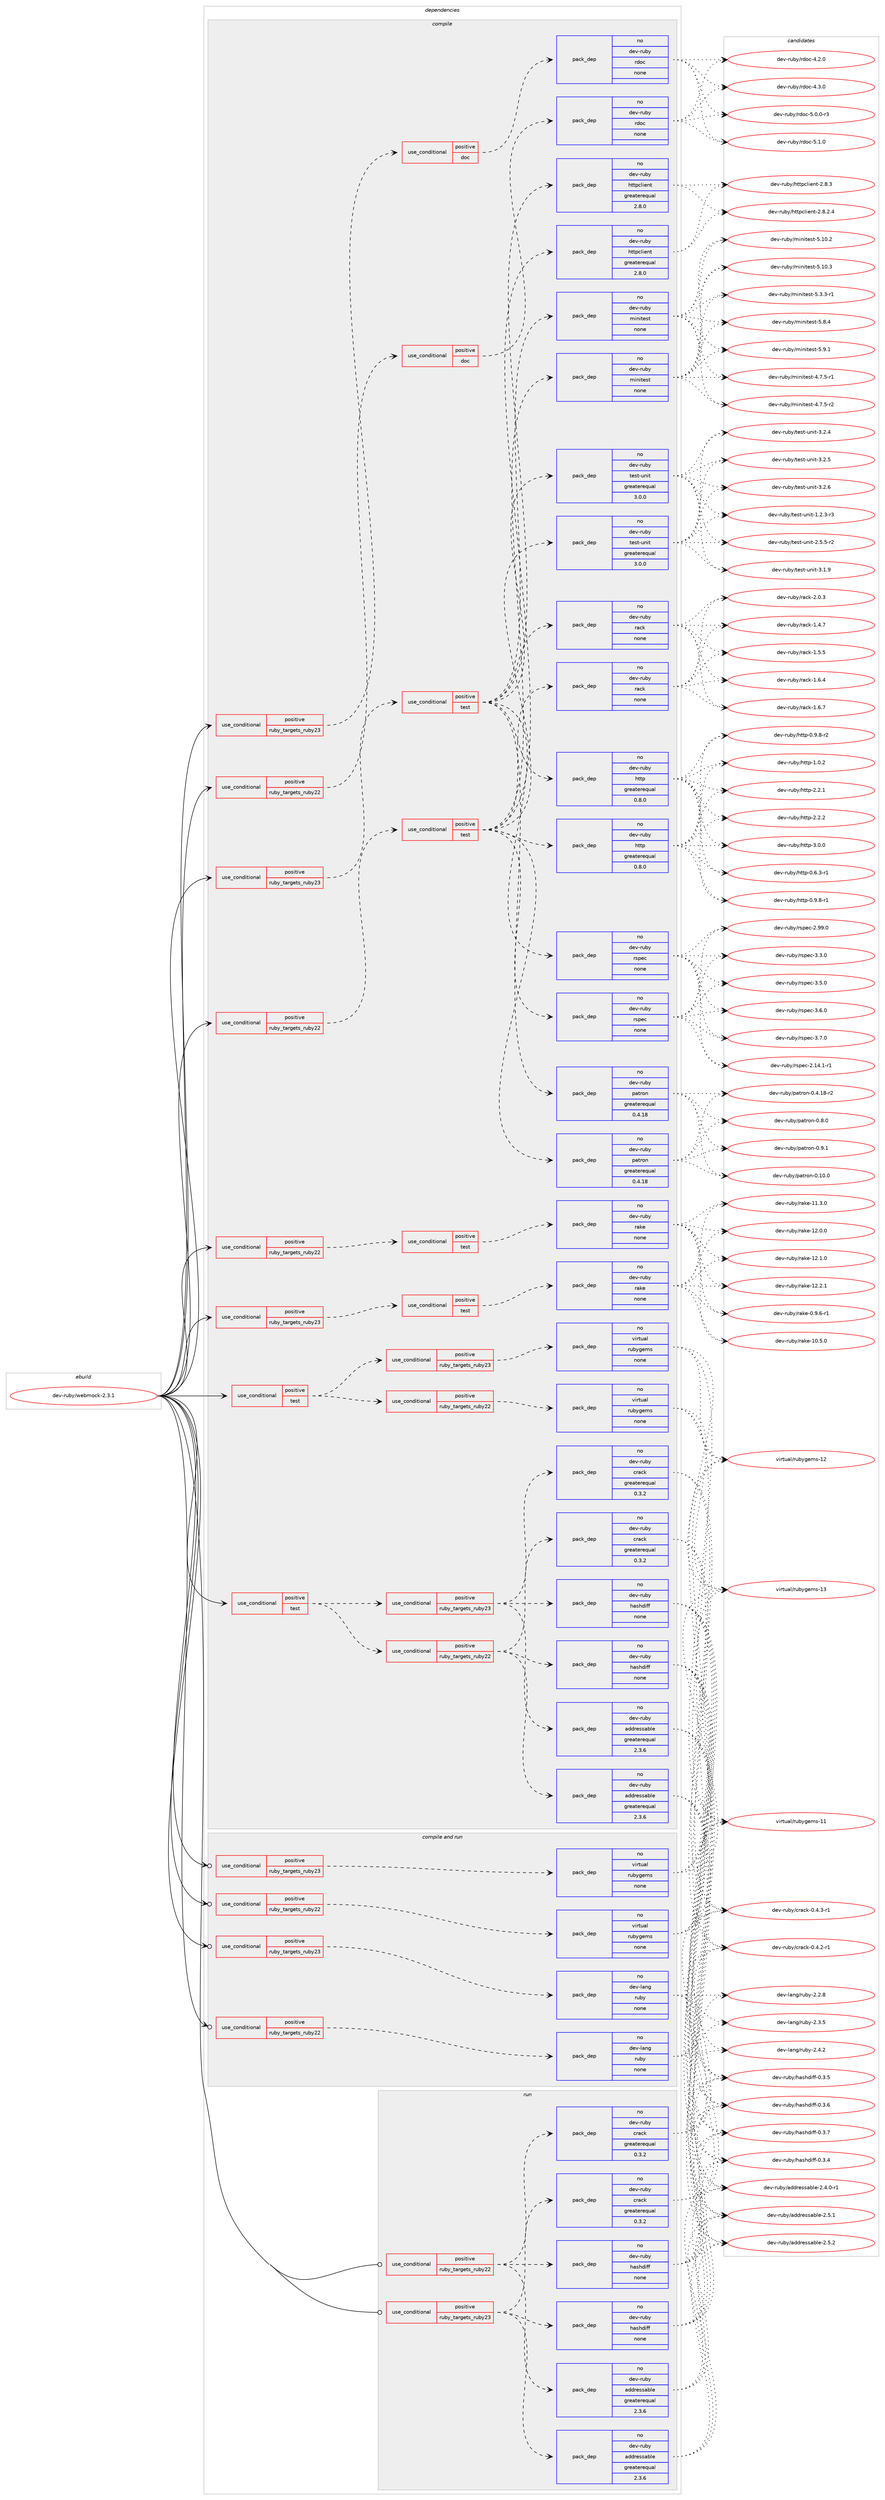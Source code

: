 digraph prolog {

# *************
# Graph options
# *************

newrank=true;
concentrate=true;
compound=true;
graph [rankdir=LR,fontname=Helvetica,fontsize=10,ranksep=1.5];#, ranksep=2.5, nodesep=0.2];
edge  [arrowhead=vee];
node  [fontname=Helvetica,fontsize=10];

# **********
# The ebuild
# **********

subgraph cluster_leftcol {
color=gray;
rank=same;
label=<<i>ebuild</i>>;
id [label="dev-ruby/webmock-2.3.1", color=red, width=4, href="../dev-ruby/webmock-2.3.1.svg"];
}

# ****************
# The dependencies
# ****************

subgraph cluster_midcol {
color=gray;
label=<<i>dependencies</i>>;
subgraph cluster_compile {
fillcolor="#eeeeee";
style=filled;
label=<<i>compile</i>>;
subgraph cond76396 {
dependency277504 [label=<<TABLE BORDER="0" CELLBORDER="1" CELLSPACING="0" CELLPADDING="4"><TR><TD ROWSPAN="3" CELLPADDING="10">use_conditional</TD></TR><TR><TD>positive</TD></TR><TR><TD>ruby_targets_ruby22</TD></TR></TABLE>>, shape=none, color=red];
subgraph cond76397 {
dependency277505 [label=<<TABLE BORDER="0" CELLBORDER="1" CELLSPACING="0" CELLPADDING="4"><TR><TD ROWSPAN="3" CELLPADDING="10">use_conditional</TD></TR><TR><TD>positive</TD></TR><TR><TD>doc</TD></TR></TABLE>>, shape=none, color=red];
subgraph pack196992 {
dependency277506 [label=<<TABLE BORDER="0" CELLBORDER="1" CELLSPACING="0" CELLPADDING="4" WIDTH="220"><TR><TD ROWSPAN="6" CELLPADDING="30">pack_dep</TD></TR><TR><TD WIDTH="110">no</TD></TR><TR><TD>dev-ruby</TD></TR><TR><TD>rdoc</TD></TR><TR><TD>none</TD></TR><TR><TD></TD></TR></TABLE>>, shape=none, color=blue];
}
dependency277505:e -> dependency277506:w [weight=20,style="dashed",arrowhead="vee"];
}
dependency277504:e -> dependency277505:w [weight=20,style="dashed",arrowhead="vee"];
}
id:e -> dependency277504:w [weight=20,style="solid",arrowhead="vee"];
subgraph cond76398 {
dependency277507 [label=<<TABLE BORDER="0" CELLBORDER="1" CELLSPACING="0" CELLPADDING="4"><TR><TD ROWSPAN="3" CELLPADDING="10">use_conditional</TD></TR><TR><TD>positive</TD></TR><TR><TD>ruby_targets_ruby22</TD></TR></TABLE>>, shape=none, color=red];
subgraph cond76399 {
dependency277508 [label=<<TABLE BORDER="0" CELLBORDER="1" CELLSPACING="0" CELLPADDING="4"><TR><TD ROWSPAN="3" CELLPADDING="10">use_conditional</TD></TR><TR><TD>positive</TD></TR><TR><TD>test</TD></TR></TABLE>>, shape=none, color=red];
subgraph pack196993 {
dependency277509 [label=<<TABLE BORDER="0" CELLBORDER="1" CELLSPACING="0" CELLPADDING="4" WIDTH="220"><TR><TD ROWSPAN="6" CELLPADDING="30">pack_dep</TD></TR><TR><TD WIDTH="110">no</TD></TR><TR><TD>dev-ruby</TD></TR><TR><TD>minitest</TD></TR><TR><TD>none</TD></TR><TR><TD></TD></TR></TABLE>>, shape=none, color=blue];
}
dependency277508:e -> dependency277509:w [weight=20,style="dashed",arrowhead="vee"];
subgraph pack196994 {
dependency277510 [label=<<TABLE BORDER="0" CELLBORDER="1" CELLSPACING="0" CELLPADDING="4" WIDTH="220"><TR><TD ROWSPAN="6" CELLPADDING="30">pack_dep</TD></TR><TR><TD WIDTH="110">no</TD></TR><TR><TD>dev-ruby</TD></TR><TR><TD>rspec</TD></TR><TR><TD>none</TD></TR><TR><TD></TD></TR></TABLE>>, shape=none, color=blue];
}
dependency277508:e -> dependency277510:w [weight=20,style="dashed",arrowhead="vee"];
subgraph pack196995 {
dependency277511 [label=<<TABLE BORDER="0" CELLBORDER="1" CELLSPACING="0" CELLPADDING="4" WIDTH="220"><TR><TD ROWSPAN="6" CELLPADDING="30">pack_dep</TD></TR><TR><TD WIDTH="110">no</TD></TR><TR><TD>dev-ruby</TD></TR><TR><TD>test-unit</TD></TR><TR><TD>greaterequal</TD></TR><TR><TD>3.0.0</TD></TR></TABLE>>, shape=none, color=blue];
}
dependency277508:e -> dependency277511:w [weight=20,style="dashed",arrowhead="vee"];
subgraph pack196996 {
dependency277512 [label=<<TABLE BORDER="0" CELLBORDER="1" CELLSPACING="0" CELLPADDING="4" WIDTH="220"><TR><TD ROWSPAN="6" CELLPADDING="30">pack_dep</TD></TR><TR><TD WIDTH="110">no</TD></TR><TR><TD>dev-ruby</TD></TR><TR><TD>rack</TD></TR><TR><TD>none</TD></TR><TR><TD></TD></TR></TABLE>>, shape=none, color=blue];
}
dependency277508:e -> dependency277512:w [weight=20,style="dashed",arrowhead="vee"];
subgraph pack196997 {
dependency277513 [label=<<TABLE BORDER="0" CELLBORDER="1" CELLSPACING="0" CELLPADDING="4" WIDTH="220"><TR><TD ROWSPAN="6" CELLPADDING="30">pack_dep</TD></TR><TR><TD WIDTH="110">no</TD></TR><TR><TD>dev-ruby</TD></TR><TR><TD>httpclient</TD></TR><TR><TD>greaterequal</TD></TR><TR><TD>2.8.0</TD></TR></TABLE>>, shape=none, color=blue];
}
dependency277508:e -> dependency277513:w [weight=20,style="dashed",arrowhead="vee"];
subgraph pack196998 {
dependency277514 [label=<<TABLE BORDER="0" CELLBORDER="1" CELLSPACING="0" CELLPADDING="4" WIDTH="220"><TR><TD ROWSPAN="6" CELLPADDING="30">pack_dep</TD></TR><TR><TD WIDTH="110">no</TD></TR><TR><TD>dev-ruby</TD></TR><TR><TD>patron</TD></TR><TR><TD>greaterequal</TD></TR><TR><TD>0.4.18</TD></TR></TABLE>>, shape=none, color=blue];
}
dependency277508:e -> dependency277514:w [weight=20,style="dashed",arrowhead="vee"];
subgraph pack196999 {
dependency277515 [label=<<TABLE BORDER="0" CELLBORDER="1" CELLSPACING="0" CELLPADDING="4" WIDTH="220"><TR><TD ROWSPAN="6" CELLPADDING="30">pack_dep</TD></TR><TR><TD WIDTH="110">no</TD></TR><TR><TD>dev-ruby</TD></TR><TR><TD>http</TD></TR><TR><TD>greaterequal</TD></TR><TR><TD>0.8.0</TD></TR></TABLE>>, shape=none, color=blue];
}
dependency277508:e -> dependency277515:w [weight=20,style="dashed",arrowhead="vee"];
}
dependency277507:e -> dependency277508:w [weight=20,style="dashed",arrowhead="vee"];
}
id:e -> dependency277507:w [weight=20,style="solid",arrowhead="vee"];
subgraph cond76400 {
dependency277516 [label=<<TABLE BORDER="0" CELLBORDER="1" CELLSPACING="0" CELLPADDING="4"><TR><TD ROWSPAN="3" CELLPADDING="10">use_conditional</TD></TR><TR><TD>positive</TD></TR><TR><TD>ruby_targets_ruby22</TD></TR></TABLE>>, shape=none, color=red];
subgraph cond76401 {
dependency277517 [label=<<TABLE BORDER="0" CELLBORDER="1" CELLSPACING="0" CELLPADDING="4"><TR><TD ROWSPAN="3" CELLPADDING="10">use_conditional</TD></TR><TR><TD>positive</TD></TR><TR><TD>test</TD></TR></TABLE>>, shape=none, color=red];
subgraph pack197000 {
dependency277518 [label=<<TABLE BORDER="0" CELLBORDER="1" CELLSPACING="0" CELLPADDING="4" WIDTH="220"><TR><TD ROWSPAN="6" CELLPADDING="30">pack_dep</TD></TR><TR><TD WIDTH="110">no</TD></TR><TR><TD>dev-ruby</TD></TR><TR><TD>rake</TD></TR><TR><TD>none</TD></TR><TR><TD></TD></TR></TABLE>>, shape=none, color=blue];
}
dependency277517:e -> dependency277518:w [weight=20,style="dashed",arrowhead="vee"];
}
dependency277516:e -> dependency277517:w [weight=20,style="dashed",arrowhead="vee"];
}
id:e -> dependency277516:w [weight=20,style="solid",arrowhead="vee"];
subgraph cond76402 {
dependency277519 [label=<<TABLE BORDER="0" CELLBORDER="1" CELLSPACING="0" CELLPADDING="4"><TR><TD ROWSPAN="3" CELLPADDING="10">use_conditional</TD></TR><TR><TD>positive</TD></TR><TR><TD>ruby_targets_ruby23</TD></TR></TABLE>>, shape=none, color=red];
subgraph cond76403 {
dependency277520 [label=<<TABLE BORDER="0" CELLBORDER="1" CELLSPACING="0" CELLPADDING="4"><TR><TD ROWSPAN="3" CELLPADDING="10">use_conditional</TD></TR><TR><TD>positive</TD></TR><TR><TD>doc</TD></TR></TABLE>>, shape=none, color=red];
subgraph pack197001 {
dependency277521 [label=<<TABLE BORDER="0" CELLBORDER="1" CELLSPACING="0" CELLPADDING="4" WIDTH="220"><TR><TD ROWSPAN="6" CELLPADDING="30">pack_dep</TD></TR><TR><TD WIDTH="110">no</TD></TR><TR><TD>dev-ruby</TD></TR><TR><TD>rdoc</TD></TR><TR><TD>none</TD></TR><TR><TD></TD></TR></TABLE>>, shape=none, color=blue];
}
dependency277520:e -> dependency277521:w [weight=20,style="dashed",arrowhead="vee"];
}
dependency277519:e -> dependency277520:w [weight=20,style="dashed",arrowhead="vee"];
}
id:e -> dependency277519:w [weight=20,style="solid",arrowhead="vee"];
subgraph cond76404 {
dependency277522 [label=<<TABLE BORDER="0" CELLBORDER="1" CELLSPACING="0" CELLPADDING="4"><TR><TD ROWSPAN="3" CELLPADDING="10">use_conditional</TD></TR><TR><TD>positive</TD></TR><TR><TD>ruby_targets_ruby23</TD></TR></TABLE>>, shape=none, color=red];
subgraph cond76405 {
dependency277523 [label=<<TABLE BORDER="0" CELLBORDER="1" CELLSPACING="0" CELLPADDING="4"><TR><TD ROWSPAN="3" CELLPADDING="10">use_conditional</TD></TR><TR><TD>positive</TD></TR><TR><TD>test</TD></TR></TABLE>>, shape=none, color=red];
subgraph pack197002 {
dependency277524 [label=<<TABLE BORDER="0" CELLBORDER="1" CELLSPACING="0" CELLPADDING="4" WIDTH="220"><TR><TD ROWSPAN="6" CELLPADDING="30">pack_dep</TD></TR><TR><TD WIDTH="110">no</TD></TR><TR><TD>dev-ruby</TD></TR><TR><TD>minitest</TD></TR><TR><TD>none</TD></TR><TR><TD></TD></TR></TABLE>>, shape=none, color=blue];
}
dependency277523:e -> dependency277524:w [weight=20,style="dashed",arrowhead="vee"];
subgraph pack197003 {
dependency277525 [label=<<TABLE BORDER="0" CELLBORDER="1" CELLSPACING="0" CELLPADDING="4" WIDTH="220"><TR><TD ROWSPAN="6" CELLPADDING="30">pack_dep</TD></TR><TR><TD WIDTH="110">no</TD></TR><TR><TD>dev-ruby</TD></TR><TR><TD>rspec</TD></TR><TR><TD>none</TD></TR><TR><TD></TD></TR></TABLE>>, shape=none, color=blue];
}
dependency277523:e -> dependency277525:w [weight=20,style="dashed",arrowhead="vee"];
subgraph pack197004 {
dependency277526 [label=<<TABLE BORDER="0" CELLBORDER="1" CELLSPACING="0" CELLPADDING="4" WIDTH="220"><TR><TD ROWSPAN="6" CELLPADDING="30">pack_dep</TD></TR><TR><TD WIDTH="110">no</TD></TR><TR><TD>dev-ruby</TD></TR><TR><TD>test-unit</TD></TR><TR><TD>greaterequal</TD></TR><TR><TD>3.0.0</TD></TR></TABLE>>, shape=none, color=blue];
}
dependency277523:e -> dependency277526:w [weight=20,style="dashed",arrowhead="vee"];
subgraph pack197005 {
dependency277527 [label=<<TABLE BORDER="0" CELLBORDER="1" CELLSPACING="0" CELLPADDING="4" WIDTH="220"><TR><TD ROWSPAN="6" CELLPADDING="30">pack_dep</TD></TR><TR><TD WIDTH="110">no</TD></TR><TR><TD>dev-ruby</TD></TR><TR><TD>rack</TD></TR><TR><TD>none</TD></TR><TR><TD></TD></TR></TABLE>>, shape=none, color=blue];
}
dependency277523:e -> dependency277527:w [weight=20,style="dashed",arrowhead="vee"];
subgraph pack197006 {
dependency277528 [label=<<TABLE BORDER="0" CELLBORDER="1" CELLSPACING="0" CELLPADDING="4" WIDTH="220"><TR><TD ROWSPAN="6" CELLPADDING="30">pack_dep</TD></TR><TR><TD WIDTH="110">no</TD></TR><TR><TD>dev-ruby</TD></TR><TR><TD>httpclient</TD></TR><TR><TD>greaterequal</TD></TR><TR><TD>2.8.0</TD></TR></TABLE>>, shape=none, color=blue];
}
dependency277523:e -> dependency277528:w [weight=20,style="dashed",arrowhead="vee"];
subgraph pack197007 {
dependency277529 [label=<<TABLE BORDER="0" CELLBORDER="1" CELLSPACING="0" CELLPADDING="4" WIDTH="220"><TR><TD ROWSPAN="6" CELLPADDING="30">pack_dep</TD></TR><TR><TD WIDTH="110">no</TD></TR><TR><TD>dev-ruby</TD></TR><TR><TD>patron</TD></TR><TR><TD>greaterequal</TD></TR><TR><TD>0.4.18</TD></TR></TABLE>>, shape=none, color=blue];
}
dependency277523:e -> dependency277529:w [weight=20,style="dashed",arrowhead="vee"];
subgraph pack197008 {
dependency277530 [label=<<TABLE BORDER="0" CELLBORDER="1" CELLSPACING="0" CELLPADDING="4" WIDTH="220"><TR><TD ROWSPAN="6" CELLPADDING="30">pack_dep</TD></TR><TR><TD WIDTH="110">no</TD></TR><TR><TD>dev-ruby</TD></TR><TR><TD>http</TD></TR><TR><TD>greaterequal</TD></TR><TR><TD>0.8.0</TD></TR></TABLE>>, shape=none, color=blue];
}
dependency277523:e -> dependency277530:w [weight=20,style="dashed",arrowhead="vee"];
}
dependency277522:e -> dependency277523:w [weight=20,style="dashed",arrowhead="vee"];
}
id:e -> dependency277522:w [weight=20,style="solid",arrowhead="vee"];
subgraph cond76406 {
dependency277531 [label=<<TABLE BORDER="0" CELLBORDER="1" CELLSPACING="0" CELLPADDING="4"><TR><TD ROWSPAN="3" CELLPADDING="10">use_conditional</TD></TR><TR><TD>positive</TD></TR><TR><TD>ruby_targets_ruby23</TD></TR></TABLE>>, shape=none, color=red];
subgraph cond76407 {
dependency277532 [label=<<TABLE BORDER="0" CELLBORDER="1" CELLSPACING="0" CELLPADDING="4"><TR><TD ROWSPAN="3" CELLPADDING="10">use_conditional</TD></TR><TR><TD>positive</TD></TR><TR><TD>test</TD></TR></TABLE>>, shape=none, color=red];
subgraph pack197009 {
dependency277533 [label=<<TABLE BORDER="0" CELLBORDER="1" CELLSPACING="0" CELLPADDING="4" WIDTH="220"><TR><TD ROWSPAN="6" CELLPADDING="30">pack_dep</TD></TR><TR><TD WIDTH="110">no</TD></TR><TR><TD>dev-ruby</TD></TR><TR><TD>rake</TD></TR><TR><TD>none</TD></TR><TR><TD></TD></TR></TABLE>>, shape=none, color=blue];
}
dependency277532:e -> dependency277533:w [weight=20,style="dashed",arrowhead="vee"];
}
dependency277531:e -> dependency277532:w [weight=20,style="dashed",arrowhead="vee"];
}
id:e -> dependency277531:w [weight=20,style="solid",arrowhead="vee"];
subgraph cond76408 {
dependency277534 [label=<<TABLE BORDER="0" CELLBORDER="1" CELLSPACING="0" CELLPADDING="4"><TR><TD ROWSPAN="3" CELLPADDING="10">use_conditional</TD></TR><TR><TD>positive</TD></TR><TR><TD>test</TD></TR></TABLE>>, shape=none, color=red];
subgraph cond76409 {
dependency277535 [label=<<TABLE BORDER="0" CELLBORDER="1" CELLSPACING="0" CELLPADDING="4"><TR><TD ROWSPAN="3" CELLPADDING="10">use_conditional</TD></TR><TR><TD>positive</TD></TR><TR><TD>ruby_targets_ruby22</TD></TR></TABLE>>, shape=none, color=red];
subgraph pack197010 {
dependency277536 [label=<<TABLE BORDER="0" CELLBORDER="1" CELLSPACING="0" CELLPADDING="4" WIDTH="220"><TR><TD ROWSPAN="6" CELLPADDING="30">pack_dep</TD></TR><TR><TD WIDTH="110">no</TD></TR><TR><TD>dev-ruby</TD></TR><TR><TD>addressable</TD></TR><TR><TD>greaterequal</TD></TR><TR><TD>2.3.6</TD></TR></TABLE>>, shape=none, color=blue];
}
dependency277535:e -> dependency277536:w [weight=20,style="dashed",arrowhead="vee"];
subgraph pack197011 {
dependency277537 [label=<<TABLE BORDER="0" CELLBORDER="1" CELLSPACING="0" CELLPADDING="4" WIDTH="220"><TR><TD ROWSPAN="6" CELLPADDING="30">pack_dep</TD></TR><TR><TD WIDTH="110">no</TD></TR><TR><TD>dev-ruby</TD></TR><TR><TD>crack</TD></TR><TR><TD>greaterequal</TD></TR><TR><TD>0.3.2</TD></TR></TABLE>>, shape=none, color=blue];
}
dependency277535:e -> dependency277537:w [weight=20,style="dashed",arrowhead="vee"];
subgraph pack197012 {
dependency277538 [label=<<TABLE BORDER="0" CELLBORDER="1" CELLSPACING="0" CELLPADDING="4" WIDTH="220"><TR><TD ROWSPAN="6" CELLPADDING="30">pack_dep</TD></TR><TR><TD WIDTH="110">no</TD></TR><TR><TD>dev-ruby</TD></TR><TR><TD>hashdiff</TD></TR><TR><TD>none</TD></TR><TR><TD></TD></TR></TABLE>>, shape=none, color=blue];
}
dependency277535:e -> dependency277538:w [weight=20,style="dashed",arrowhead="vee"];
}
dependency277534:e -> dependency277535:w [weight=20,style="dashed",arrowhead="vee"];
subgraph cond76410 {
dependency277539 [label=<<TABLE BORDER="0" CELLBORDER="1" CELLSPACING="0" CELLPADDING="4"><TR><TD ROWSPAN="3" CELLPADDING="10">use_conditional</TD></TR><TR><TD>positive</TD></TR><TR><TD>ruby_targets_ruby23</TD></TR></TABLE>>, shape=none, color=red];
subgraph pack197013 {
dependency277540 [label=<<TABLE BORDER="0" CELLBORDER="1" CELLSPACING="0" CELLPADDING="4" WIDTH="220"><TR><TD ROWSPAN="6" CELLPADDING="30">pack_dep</TD></TR><TR><TD WIDTH="110">no</TD></TR><TR><TD>dev-ruby</TD></TR><TR><TD>addressable</TD></TR><TR><TD>greaterequal</TD></TR><TR><TD>2.3.6</TD></TR></TABLE>>, shape=none, color=blue];
}
dependency277539:e -> dependency277540:w [weight=20,style="dashed",arrowhead="vee"];
subgraph pack197014 {
dependency277541 [label=<<TABLE BORDER="0" CELLBORDER="1" CELLSPACING="0" CELLPADDING="4" WIDTH="220"><TR><TD ROWSPAN="6" CELLPADDING="30">pack_dep</TD></TR><TR><TD WIDTH="110">no</TD></TR><TR><TD>dev-ruby</TD></TR><TR><TD>crack</TD></TR><TR><TD>greaterequal</TD></TR><TR><TD>0.3.2</TD></TR></TABLE>>, shape=none, color=blue];
}
dependency277539:e -> dependency277541:w [weight=20,style="dashed",arrowhead="vee"];
subgraph pack197015 {
dependency277542 [label=<<TABLE BORDER="0" CELLBORDER="1" CELLSPACING="0" CELLPADDING="4" WIDTH="220"><TR><TD ROWSPAN="6" CELLPADDING="30">pack_dep</TD></TR><TR><TD WIDTH="110">no</TD></TR><TR><TD>dev-ruby</TD></TR><TR><TD>hashdiff</TD></TR><TR><TD>none</TD></TR><TR><TD></TD></TR></TABLE>>, shape=none, color=blue];
}
dependency277539:e -> dependency277542:w [weight=20,style="dashed",arrowhead="vee"];
}
dependency277534:e -> dependency277539:w [weight=20,style="dashed",arrowhead="vee"];
}
id:e -> dependency277534:w [weight=20,style="solid",arrowhead="vee"];
subgraph cond76411 {
dependency277543 [label=<<TABLE BORDER="0" CELLBORDER="1" CELLSPACING="0" CELLPADDING="4"><TR><TD ROWSPAN="3" CELLPADDING="10">use_conditional</TD></TR><TR><TD>positive</TD></TR><TR><TD>test</TD></TR></TABLE>>, shape=none, color=red];
subgraph cond76412 {
dependency277544 [label=<<TABLE BORDER="0" CELLBORDER="1" CELLSPACING="0" CELLPADDING="4"><TR><TD ROWSPAN="3" CELLPADDING="10">use_conditional</TD></TR><TR><TD>positive</TD></TR><TR><TD>ruby_targets_ruby22</TD></TR></TABLE>>, shape=none, color=red];
subgraph pack197016 {
dependency277545 [label=<<TABLE BORDER="0" CELLBORDER="1" CELLSPACING="0" CELLPADDING="4" WIDTH="220"><TR><TD ROWSPAN="6" CELLPADDING="30">pack_dep</TD></TR><TR><TD WIDTH="110">no</TD></TR><TR><TD>virtual</TD></TR><TR><TD>rubygems</TD></TR><TR><TD>none</TD></TR><TR><TD></TD></TR></TABLE>>, shape=none, color=blue];
}
dependency277544:e -> dependency277545:w [weight=20,style="dashed",arrowhead="vee"];
}
dependency277543:e -> dependency277544:w [weight=20,style="dashed",arrowhead="vee"];
subgraph cond76413 {
dependency277546 [label=<<TABLE BORDER="0" CELLBORDER="1" CELLSPACING="0" CELLPADDING="4"><TR><TD ROWSPAN="3" CELLPADDING="10">use_conditional</TD></TR><TR><TD>positive</TD></TR><TR><TD>ruby_targets_ruby23</TD></TR></TABLE>>, shape=none, color=red];
subgraph pack197017 {
dependency277547 [label=<<TABLE BORDER="0" CELLBORDER="1" CELLSPACING="0" CELLPADDING="4" WIDTH="220"><TR><TD ROWSPAN="6" CELLPADDING="30">pack_dep</TD></TR><TR><TD WIDTH="110">no</TD></TR><TR><TD>virtual</TD></TR><TR><TD>rubygems</TD></TR><TR><TD>none</TD></TR><TR><TD></TD></TR></TABLE>>, shape=none, color=blue];
}
dependency277546:e -> dependency277547:w [weight=20,style="dashed",arrowhead="vee"];
}
dependency277543:e -> dependency277546:w [weight=20,style="dashed",arrowhead="vee"];
}
id:e -> dependency277543:w [weight=20,style="solid",arrowhead="vee"];
}
subgraph cluster_compileandrun {
fillcolor="#eeeeee";
style=filled;
label=<<i>compile and run</i>>;
subgraph cond76414 {
dependency277548 [label=<<TABLE BORDER="0" CELLBORDER="1" CELLSPACING="0" CELLPADDING="4"><TR><TD ROWSPAN="3" CELLPADDING="10">use_conditional</TD></TR><TR><TD>positive</TD></TR><TR><TD>ruby_targets_ruby22</TD></TR></TABLE>>, shape=none, color=red];
subgraph pack197018 {
dependency277549 [label=<<TABLE BORDER="0" CELLBORDER="1" CELLSPACING="0" CELLPADDING="4" WIDTH="220"><TR><TD ROWSPAN="6" CELLPADDING="30">pack_dep</TD></TR><TR><TD WIDTH="110">no</TD></TR><TR><TD>dev-lang</TD></TR><TR><TD>ruby</TD></TR><TR><TD>none</TD></TR><TR><TD></TD></TR></TABLE>>, shape=none, color=blue];
}
dependency277548:e -> dependency277549:w [weight=20,style="dashed",arrowhead="vee"];
}
id:e -> dependency277548:w [weight=20,style="solid",arrowhead="odotvee"];
subgraph cond76415 {
dependency277550 [label=<<TABLE BORDER="0" CELLBORDER="1" CELLSPACING="0" CELLPADDING="4"><TR><TD ROWSPAN="3" CELLPADDING="10">use_conditional</TD></TR><TR><TD>positive</TD></TR><TR><TD>ruby_targets_ruby22</TD></TR></TABLE>>, shape=none, color=red];
subgraph pack197019 {
dependency277551 [label=<<TABLE BORDER="0" CELLBORDER="1" CELLSPACING="0" CELLPADDING="4" WIDTH="220"><TR><TD ROWSPAN="6" CELLPADDING="30">pack_dep</TD></TR><TR><TD WIDTH="110">no</TD></TR><TR><TD>virtual</TD></TR><TR><TD>rubygems</TD></TR><TR><TD>none</TD></TR><TR><TD></TD></TR></TABLE>>, shape=none, color=blue];
}
dependency277550:e -> dependency277551:w [weight=20,style="dashed",arrowhead="vee"];
}
id:e -> dependency277550:w [weight=20,style="solid",arrowhead="odotvee"];
subgraph cond76416 {
dependency277552 [label=<<TABLE BORDER="0" CELLBORDER="1" CELLSPACING="0" CELLPADDING="4"><TR><TD ROWSPAN="3" CELLPADDING="10">use_conditional</TD></TR><TR><TD>positive</TD></TR><TR><TD>ruby_targets_ruby23</TD></TR></TABLE>>, shape=none, color=red];
subgraph pack197020 {
dependency277553 [label=<<TABLE BORDER="0" CELLBORDER="1" CELLSPACING="0" CELLPADDING="4" WIDTH="220"><TR><TD ROWSPAN="6" CELLPADDING="30">pack_dep</TD></TR><TR><TD WIDTH="110">no</TD></TR><TR><TD>dev-lang</TD></TR><TR><TD>ruby</TD></TR><TR><TD>none</TD></TR><TR><TD></TD></TR></TABLE>>, shape=none, color=blue];
}
dependency277552:e -> dependency277553:w [weight=20,style="dashed",arrowhead="vee"];
}
id:e -> dependency277552:w [weight=20,style="solid",arrowhead="odotvee"];
subgraph cond76417 {
dependency277554 [label=<<TABLE BORDER="0" CELLBORDER="1" CELLSPACING="0" CELLPADDING="4"><TR><TD ROWSPAN="3" CELLPADDING="10">use_conditional</TD></TR><TR><TD>positive</TD></TR><TR><TD>ruby_targets_ruby23</TD></TR></TABLE>>, shape=none, color=red];
subgraph pack197021 {
dependency277555 [label=<<TABLE BORDER="0" CELLBORDER="1" CELLSPACING="0" CELLPADDING="4" WIDTH="220"><TR><TD ROWSPAN="6" CELLPADDING="30">pack_dep</TD></TR><TR><TD WIDTH="110">no</TD></TR><TR><TD>virtual</TD></TR><TR><TD>rubygems</TD></TR><TR><TD>none</TD></TR><TR><TD></TD></TR></TABLE>>, shape=none, color=blue];
}
dependency277554:e -> dependency277555:w [weight=20,style="dashed",arrowhead="vee"];
}
id:e -> dependency277554:w [weight=20,style="solid",arrowhead="odotvee"];
}
subgraph cluster_run {
fillcolor="#eeeeee";
style=filled;
label=<<i>run</i>>;
subgraph cond76418 {
dependency277556 [label=<<TABLE BORDER="0" CELLBORDER="1" CELLSPACING="0" CELLPADDING="4"><TR><TD ROWSPAN="3" CELLPADDING="10">use_conditional</TD></TR><TR><TD>positive</TD></TR><TR><TD>ruby_targets_ruby22</TD></TR></TABLE>>, shape=none, color=red];
subgraph pack197022 {
dependency277557 [label=<<TABLE BORDER="0" CELLBORDER="1" CELLSPACING="0" CELLPADDING="4" WIDTH="220"><TR><TD ROWSPAN="6" CELLPADDING="30">pack_dep</TD></TR><TR><TD WIDTH="110">no</TD></TR><TR><TD>dev-ruby</TD></TR><TR><TD>addressable</TD></TR><TR><TD>greaterequal</TD></TR><TR><TD>2.3.6</TD></TR></TABLE>>, shape=none, color=blue];
}
dependency277556:e -> dependency277557:w [weight=20,style="dashed",arrowhead="vee"];
subgraph pack197023 {
dependency277558 [label=<<TABLE BORDER="0" CELLBORDER="1" CELLSPACING="0" CELLPADDING="4" WIDTH="220"><TR><TD ROWSPAN="6" CELLPADDING="30">pack_dep</TD></TR><TR><TD WIDTH="110">no</TD></TR><TR><TD>dev-ruby</TD></TR><TR><TD>crack</TD></TR><TR><TD>greaterequal</TD></TR><TR><TD>0.3.2</TD></TR></TABLE>>, shape=none, color=blue];
}
dependency277556:e -> dependency277558:w [weight=20,style="dashed",arrowhead="vee"];
subgraph pack197024 {
dependency277559 [label=<<TABLE BORDER="0" CELLBORDER="1" CELLSPACING="0" CELLPADDING="4" WIDTH="220"><TR><TD ROWSPAN="6" CELLPADDING="30">pack_dep</TD></TR><TR><TD WIDTH="110">no</TD></TR><TR><TD>dev-ruby</TD></TR><TR><TD>hashdiff</TD></TR><TR><TD>none</TD></TR><TR><TD></TD></TR></TABLE>>, shape=none, color=blue];
}
dependency277556:e -> dependency277559:w [weight=20,style="dashed",arrowhead="vee"];
}
id:e -> dependency277556:w [weight=20,style="solid",arrowhead="odot"];
subgraph cond76419 {
dependency277560 [label=<<TABLE BORDER="0" CELLBORDER="1" CELLSPACING="0" CELLPADDING="4"><TR><TD ROWSPAN="3" CELLPADDING="10">use_conditional</TD></TR><TR><TD>positive</TD></TR><TR><TD>ruby_targets_ruby23</TD></TR></TABLE>>, shape=none, color=red];
subgraph pack197025 {
dependency277561 [label=<<TABLE BORDER="0" CELLBORDER="1" CELLSPACING="0" CELLPADDING="4" WIDTH="220"><TR><TD ROWSPAN="6" CELLPADDING="30">pack_dep</TD></TR><TR><TD WIDTH="110">no</TD></TR><TR><TD>dev-ruby</TD></TR><TR><TD>addressable</TD></TR><TR><TD>greaterequal</TD></TR><TR><TD>2.3.6</TD></TR></TABLE>>, shape=none, color=blue];
}
dependency277560:e -> dependency277561:w [weight=20,style="dashed",arrowhead="vee"];
subgraph pack197026 {
dependency277562 [label=<<TABLE BORDER="0" CELLBORDER="1" CELLSPACING="0" CELLPADDING="4" WIDTH="220"><TR><TD ROWSPAN="6" CELLPADDING="30">pack_dep</TD></TR><TR><TD WIDTH="110">no</TD></TR><TR><TD>dev-ruby</TD></TR><TR><TD>crack</TD></TR><TR><TD>greaterequal</TD></TR><TR><TD>0.3.2</TD></TR></TABLE>>, shape=none, color=blue];
}
dependency277560:e -> dependency277562:w [weight=20,style="dashed",arrowhead="vee"];
subgraph pack197027 {
dependency277563 [label=<<TABLE BORDER="0" CELLBORDER="1" CELLSPACING="0" CELLPADDING="4" WIDTH="220"><TR><TD ROWSPAN="6" CELLPADDING="30">pack_dep</TD></TR><TR><TD WIDTH="110">no</TD></TR><TR><TD>dev-ruby</TD></TR><TR><TD>hashdiff</TD></TR><TR><TD>none</TD></TR><TR><TD></TD></TR></TABLE>>, shape=none, color=blue];
}
dependency277560:e -> dependency277563:w [weight=20,style="dashed",arrowhead="vee"];
}
id:e -> dependency277560:w [weight=20,style="solid",arrowhead="odot"];
}
}

# **************
# The candidates
# **************

subgraph cluster_choices {
rank=same;
color=gray;
label=<<i>candidates</i>>;

subgraph choice196992 {
color=black;
nodesep=1;
choice10010111845114117981214711410011199455246504648 [label="dev-ruby/rdoc-4.2.0", color=red, width=4,href="../dev-ruby/rdoc-4.2.0.svg"];
choice10010111845114117981214711410011199455246514648 [label="dev-ruby/rdoc-4.3.0", color=red, width=4,href="../dev-ruby/rdoc-4.3.0.svg"];
choice100101118451141179812147114100111994553464846484511451 [label="dev-ruby/rdoc-5.0.0-r3", color=red, width=4,href="../dev-ruby/rdoc-5.0.0-r3.svg"];
choice10010111845114117981214711410011199455346494648 [label="dev-ruby/rdoc-5.1.0", color=red, width=4,href="../dev-ruby/rdoc-5.1.0.svg"];
dependency277506:e -> choice10010111845114117981214711410011199455246504648:w [style=dotted,weight="100"];
dependency277506:e -> choice10010111845114117981214711410011199455246514648:w [style=dotted,weight="100"];
dependency277506:e -> choice100101118451141179812147114100111994553464846484511451:w [style=dotted,weight="100"];
dependency277506:e -> choice10010111845114117981214711410011199455346494648:w [style=dotted,weight="100"];
}
subgraph choice196993 {
color=black;
nodesep=1;
choice1001011184511411798121471091051101051161011151164552465546534511449 [label="dev-ruby/minitest-4.7.5-r1", color=red, width=4,href="../dev-ruby/minitest-4.7.5-r1.svg"];
choice1001011184511411798121471091051101051161011151164552465546534511450 [label="dev-ruby/minitest-4.7.5-r2", color=red, width=4,href="../dev-ruby/minitest-4.7.5-r2.svg"];
choice10010111845114117981214710910511010511610111511645534649484650 [label="dev-ruby/minitest-5.10.2", color=red, width=4,href="../dev-ruby/minitest-5.10.2.svg"];
choice10010111845114117981214710910511010511610111511645534649484651 [label="dev-ruby/minitest-5.10.3", color=red, width=4,href="../dev-ruby/minitest-5.10.3.svg"];
choice1001011184511411798121471091051101051161011151164553465146514511449 [label="dev-ruby/minitest-5.3.3-r1", color=red, width=4,href="../dev-ruby/minitest-5.3.3-r1.svg"];
choice100101118451141179812147109105110105116101115116455346564652 [label="dev-ruby/minitest-5.8.4", color=red, width=4,href="../dev-ruby/minitest-5.8.4.svg"];
choice100101118451141179812147109105110105116101115116455346574649 [label="dev-ruby/minitest-5.9.1", color=red, width=4,href="../dev-ruby/minitest-5.9.1.svg"];
dependency277509:e -> choice1001011184511411798121471091051101051161011151164552465546534511449:w [style=dotted,weight="100"];
dependency277509:e -> choice1001011184511411798121471091051101051161011151164552465546534511450:w [style=dotted,weight="100"];
dependency277509:e -> choice10010111845114117981214710910511010511610111511645534649484650:w [style=dotted,weight="100"];
dependency277509:e -> choice10010111845114117981214710910511010511610111511645534649484651:w [style=dotted,weight="100"];
dependency277509:e -> choice1001011184511411798121471091051101051161011151164553465146514511449:w [style=dotted,weight="100"];
dependency277509:e -> choice100101118451141179812147109105110105116101115116455346564652:w [style=dotted,weight="100"];
dependency277509:e -> choice100101118451141179812147109105110105116101115116455346574649:w [style=dotted,weight="100"];
}
subgraph choice196994 {
color=black;
nodesep=1;
choice10010111845114117981214711411511210199455046495246494511449 [label="dev-ruby/rspec-2.14.1-r1", color=red, width=4,href="../dev-ruby/rspec-2.14.1-r1.svg"];
choice1001011184511411798121471141151121019945504657574648 [label="dev-ruby/rspec-2.99.0", color=red, width=4,href="../dev-ruby/rspec-2.99.0.svg"];
choice10010111845114117981214711411511210199455146514648 [label="dev-ruby/rspec-3.3.0", color=red, width=4,href="../dev-ruby/rspec-3.3.0.svg"];
choice10010111845114117981214711411511210199455146534648 [label="dev-ruby/rspec-3.5.0", color=red, width=4,href="../dev-ruby/rspec-3.5.0.svg"];
choice10010111845114117981214711411511210199455146544648 [label="dev-ruby/rspec-3.6.0", color=red, width=4,href="../dev-ruby/rspec-3.6.0.svg"];
choice10010111845114117981214711411511210199455146554648 [label="dev-ruby/rspec-3.7.0", color=red, width=4,href="../dev-ruby/rspec-3.7.0.svg"];
dependency277510:e -> choice10010111845114117981214711411511210199455046495246494511449:w [style=dotted,weight="100"];
dependency277510:e -> choice1001011184511411798121471141151121019945504657574648:w [style=dotted,weight="100"];
dependency277510:e -> choice10010111845114117981214711411511210199455146514648:w [style=dotted,weight="100"];
dependency277510:e -> choice10010111845114117981214711411511210199455146534648:w [style=dotted,weight="100"];
dependency277510:e -> choice10010111845114117981214711411511210199455146544648:w [style=dotted,weight="100"];
dependency277510:e -> choice10010111845114117981214711411511210199455146554648:w [style=dotted,weight="100"];
}
subgraph choice196995 {
color=black;
nodesep=1;
choice100101118451141179812147116101115116451171101051164549465046514511451 [label="dev-ruby/test-unit-1.2.3-r3", color=red, width=4,href="../dev-ruby/test-unit-1.2.3-r3.svg"];
choice100101118451141179812147116101115116451171101051164550465346534511450 [label="dev-ruby/test-unit-2.5.5-r2", color=red, width=4,href="../dev-ruby/test-unit-2.5.5-r2.svg"];
choice10010111845114117981214711610111511645117110105116455146494657 [label="dev-ruby/test-unit-3.1.9", color=red, width=4,href="../dev-ruby/test-unit-3.1.9.svg"];
choice10010111845114117981214711610111511645117110105116455146504652 [label="dev-ruby/test-unit-3.2.4", color=red, width=4,href="../dev-ruby/test-unit-3.2.4.svg"];
choice10010111845114117981214711610111511645117110105116455146504653 [label="dev-ruby/test-unit-3.2.5", color=red, width=4,href="../dev-ruby/test-unit-3.2.5.svg"];
choice10010111845114117981214711610111511645117110105116455146504654 [label="dev-ruby/test-unit-3.2.6", color=red, width=4,href="../dev-ruby/test-unit-3.2.6.svg"];
dependency277511:e -> choice100101118451141179812147116101115116451171101051164549465046514511451:w [style=dotted,weight="100"];
dependency277511:e -> choice100101118451141179812147116101115116451171101051164550465346534511450:w [style=dotted,weight="100"];
dependency277511:e -> choice10010111845114117981214711610111511645117110105116455146494657:w [style=dotted,weight="100"];
dependency277511:e -> choice10010111845114117981214711610111511645117110105116455146504652:w [style=dotted,weight="100"];
dependency277511:e -> choice10010111845114117981214711610111511645117110105116455146504653:w [style=dotted,weight="100"];
dependency277511:e -> choice10010111845114117981214711610111511645117110105116455146504654:w [style=dotted,weight="100"];
}
subgraph choice196996 {
color=black;
nodesep=1;
choice1001011184511411798121471149799107454946524655 [label="dev-ruby/rack-1.4.7", color=red, width=4,href="../dev-ruby/rack-1.4.7.svg"];
choice1001011184511411798121471149799107454946534653 [label="dev-ruby/rack-1.5.5", color=red, width=4,href="../dev-ruby/rack-1.5.5.svg"];
choice1001011184511411798121471149799107454946544652 [label="dev-ruby/rack-1.6.4", color=red, width=4,href="../dev-ruby/rack-1.6.4.svg"];
choice1001011184511411798121471149799107454946544655 [label="dev-ruby/rack-1.6.7", color=red, width=4,href="../dev-ruby/rack-1.6.7.svg"];
choice1001011184511411798121471149799107455046484651 [label="dev-ruby/rack-2.0.3", color=red, width=4,href="../dev-ruby/rack-2.0.3.svg"];
dependency277512:e -> choice1001011184511411798121471149799107454946524655:w [style=dotted,weight="100"];
dependency277512:e -> choice1001011184511411798121471149799107454946534653:w [style=dotted,weight="100"];
dependency277512:e -> choice1001011184511411798121471149799107454946544652:w [style=dotted,weight="100"];
dependency277512:e -> choice1001011184511411798121471149799107454946544655:w [style=dotted,weight="100"];
dependency277512:e -> choice1001011184511411798121471149799107455046484651:w [style=dotted,weight="100"];
}
subgraph choice196997 {
color=black;
nodesep=1;
choice100101118451141179812147104116116112991081051011101164550465646504652 [label="dev-ruby/httpclient-2.8.2.4", color=red, width=4,href="../dev-ruby/httpclient-2.8.2.4.svg"];
choice10010111845114117981214710411611611299108105101110116455046564651 [label="dev-ruby/httpclient-2.8.3", color=red, width=4,href="../dev-ruby/httpclient-2.8.3.svg"];
dependency277513:e -> choice100101118451141179812147104116116112991081051011101164550465646504652:w [style=dotted,weight="100"];
dependency277513:e -> choice10010111845114117981214710411611611299108105101110116455046564651:w [style=dotted,weight="100"];
}
subgraph choice196998 {
color=black;
nodesep=1;
choice1001011184511411798121471129711611411111045484649484648 [label="dev-ruby/patron-0.10.0", color=red, width=4,href="../dev-ruby/patron-0.10.0.svg"];
choice10010111845114117981214711297116114111110454846524649564511450 [label="dev-ruby/patron-0.4.18-r2", color=red, width=4,href="../dev-ruby/patron-0.4.18-r2.svg"];
choice10010111845114117981214711297116114111110454846564648 [label="dev-ruby/patron-0.8.0", color=red, width=4,href="../dev-ruby/patron-0.8.0.svg"];
choice10010111845114117981214711297116114111110454846574649 [label="dev-ruby/patron-0.9.1", color=red, width=4,href="../dev-ruby/patron-0.9.1.svg"];
dependency277514:e -> choice1001011184511411798121471129711611411111045484649484648:w [style=dotted,weight="100"];
dependency277514:e -> choice10010111845114117981214711297116114111110454846524649564511450:w [style=dotted,weight="100"];
dependency277514:e -> choice10010111845114117981214711297116114111110454846564648:w [style=dotted,weight="100"];
dependency277514:e -> choice10010111845114117981214711297116114111110454846574649:w [style=dotted,weight="100"];
}
subgraph choice196999 {
color=black;
nodesep=1;
choice1001011184511411798121471041161161124548465446514511449 [label="dev-ruby/http-0.6.3-r1", color=red, width=4,href="../dev-ruby/http-0.6.3-r1.svg"];
choice1001011184511411798121471041161161124548465746564511449 [label="dev-ruby/http-0.9.8-r1", color=red, width=4,href="../dev-ruby/http-0.9.8-r1.svg"];
choice1001011184511411798121471041161161124548465746564511450 [label="dev-ruby/http-0.9.8-r2", color=red, width=4,href="../dev-ruby/http-0.9.8-r2.svg"];
choice100101118451141179812147104116116112454946484650 [label="dev-ruby/http-1.0.2", color=red, width=4,href="../dev-ruby/http-1.0.2.svg"];
choice100101118451141179812147104116116112455046504649 [label="dev-ruby/http-2.2.1", color=red, width=4,href="../dev-ruby/http-2.2.1.svg"];
choice100101118451141179812147104116116112455046504650 [label="dev-ruby/http-2.2.2", color=red, width=4,href="../dev-ruby/http-2.2.2.svg"];
choice100101118451141179812147104116116112455146484648 [label="dev-ruby/http-3.0.0", color=red, width=4,href="../dev-ruby/http-3.0.0.svg"];
dependency277515:e -> choice1001011184511411798121471041161161124548465446514511449:w [style=dotted,weight="100"];
dependency277515:e -> choice1001011184511411798121471041161161124548465746564511449:w [style=dotted,weight="100"];
dependency277515:e -> choice1001011184511411798121471041161161124548465746564511450:w [style=dotted,weight="100"];
dependency277515:e -> choice100101118451141179812147104116116112454946484650:w [style=dotted,weight="100"];
dependency277515:e -> choice100101118451141179812147104116116112455046504649:w [style=dotted,weight="100"];
dependency277515:e -> choice100101118451141179812147104116116112455046504650:w [style=dotted,weight="100"];
dependency277515:e -> choice100101118451141179812147104116116112455146484648:w [style=dotted,weight="100"];
}
subgraph choice197000 {
color=black;
nodesep=1;
choice100101118451141179812147114971071014548465746544511449 [label="dev-ruby/rake-0.9.6-r1", color=red, width=4,href="../dev-ruby/rake-0.9.6-r1.svg"];
choice1001011184511411798121471149710710145494846534648 [label="dev-ruby/rake-10.5.0", color=red, width=4,href="../dev-ruby/rake-10.5.0.svg"];
choice1001011184511411798121471149710710145494946514648 [label="dev-ruby/rake-11.3.0", color=red, width=4,href="../dev-ruby/rake-11.3.0.svg"];
choice1001011184511411798121471149710710145495046484648 [label="dev-ruby/rake-12.0.0", color=red, width=4,href="../dev-ruby/rake-12.0.0.svg"];
choice1001011184511411798121471149710710145495046494648 [label="dev-ruby/rake-12.1.0", color=red, width=4,href="../dev-ruby/rake-12.1.0.svg"];
choice1001011184511411798121471149710710145495046504649 [label="dev-ruby/rake-12.2.1", color=red, width=4,href="../dev-ruby/rake-12.2.1.svg"];
dependency277518:e -> choice100101118451141179812147114971071014548465746544511449:w [style=dotted,weight="100"];
dependency277518:e -> choice1001011184511411798121471149710710145494846534648:w [style=dotted,weight="100"];
dependency277518:e -> choice1001011184511411798121471149710710145494946514648:w [style=dotted,weight="100"];
dependency277518:e -> choice1001011184511411798121471149710710145495046484648:w [style=dotted,weight="100"];
dependency277518:e -> choice1001011184511411798121471149710710145495046494648:w [style=dotted,weight="100"];
dependency277518:e -> choice1001011184511411798121471149710710145495046504649:w [style=dotted,weight="100"];
}
subgraph choice197001 {
color=black;
nodesep=1;
choice10010111845114117981214711410011199455246504648 [label="dev-ruby/rdoc-4.2.0", color=red, width=4,href="../dev-ruby/rdoc-4.2.0.svg"];
choice10010111845114117981214711410011199455246514648 [label="dev-ruby/rdoc-4.3.0", color=red, width=4,href="../dev-ruby/rdoc-4.3.0.svg"];
choice100101118451141179812147114100111994553464846484511451 [label="dev-ruby/rdoc-5.0.0-r3", color=red, width=4,href="../dev-ruby/rdoc-5.0.0-r3.svg"];
choice10010111845114117981214711410011199455346494648 [label="dev-ruby/rdoc-5.1.0", color=red, width=4,href="../dev-ruby/rdoc-5.1.0.svg"];
dependency277521:e -> choice10010111845114117981214711410011199455246504648:w [style=dotted,weight="100"];
dependency277521:e -> choice10010111845114117981214711410011199455246514648:w [style=dotted,weight="100"];
dependency277521:e -> choice100101118451141179812147114100111994553464846484511451:w [style=dotted,weight="100"];
dependency277521:e -> choice10010111845114117981214711410011199455346494648:w [style=dotted,weight="100"];
}
subgraph choice197002 {
color=black;
nodesep=1;
choice1001011184511411798121471091051101051161011151164552465546534511449 [label="dev-ruby/minitest-4.7.5-r1", color=red, width=4,href="../dev-ruby/minitest-4.7.5-r1.svg"];
choice1001011184511411798121471091051101051161011151164552465546534511450 [label="dev-ruby/minitest-4.7.5-r2", color=red, width=4,href="../dev-ruby/minitest-4.7.5-r2.svg"];
choice10010111845114117981214710910511010511610111511645534649484650 [label="dev-ruby/minitest-5.10.2", color=red, width=4,href="../dev-ruby/minitest-5.10.2.svg"];
choice10010111845114117981214710910511010511610111511645534649484651 [label="dev-ruby/minitest-5.10.3", color=red, width=4,href="../dev-ruby/minitest-5.10.3.svg"];
choice1001011184511411798121471091051101051161011151164553465146514511449 [label="dev-ruby/minitest-5.3.3-r1", color=red, width=4,href="../dev-ruby/minitest-5.3.3-r1.svg"];
choice100101118451141179812147109105110105116101115116455346564652 [label="dev-ruby/minitest-5.8.4", color=red, width=4,href="../dev-ruby/minitest-5.8.4.svg"];
choice100101118451141179812147109105110105116101115116455346574649 [label="dev-ruby/minitest-5.9.1", color=red, width=4,href="../dev-ruby/minitest-5.9.1.svg"];
dependency277524:e -> choice1001011184511411798121471091051101051161011151164552465546534511449:w [style=dotted,weight="100"];
dependency277524:e -> choice1001011184511411798121471091051101051161011151164552465546534511450:w [style=dotted,weight="100"];
dependency277524:e -> choice10010111845114117981214710910511010511610111511645534649484650:w [style=dotted,weight="100"];
dependency277524:e -> choice10010111845114117981214710910511010511610111511645534649484651:w [style=dotted,weight="100"];
dependency277524:e -> choice1001011184511411798121471091051101051161011151164553465146514511449:w [style=dotted,weight="100"];
dependency277524:e -> choice100101118451141179812147109105110105116101115116455346564652:w [style=dotted,weight="100"];
dependency277524:e -> choice100101118451141179812147109105110105116101115116455346574649:w [style=dotted,weight="100"];
}
subgraph choice197003 {
color=black;
nodesep=1;
choice10010111845114117981214711411511210199455046495246494511449 [label="dev-ruby/rspec-2.14.1-r1", color=red, width=4,href="../dev-ruby/rspec-2.14.1-r1.svg"];
choice1001011184511411798121471141151121019945504657574648 [label="dev-ruby/rspec-2.99.0", color=red, width=4,href="../dev-ruby/rspec-2.99.0.svg"];
choice10010111845114117981214711411511210199455146514648 [label="dev-ruby/rspec-3.3.0", color=red, width=4,href="../dev-ruby/rspec-3.3.0.svg"];
choice10010111845114117981214711411511210199455146534648 [label="dev-ruby/rspec-3.5.0", color=red, width=4,href="../dev-ruby/rspec-3.5.0.svg"];
choice10010111845114117981214711411511210199455146544648 [label="dev-ruby/rspec-3.6.0", color=red, width=4,href="../dev-ruby/rspec-3.6.0.svg"];
choice10010111845114117981214711411511210199455146554648 [label="dev-ruby/rspec-3.7.0", color=red, width=4,href="../dev-ruby/rspec-3.7.0.svg"];
dependency277525:e -> choice10010111845114117981214711411511210199455046495246494511449:w [style=dotted,weight="100"];
dependency277525:e -> choice1001011184511411798121471141151121019945504657574648:w [style=dotted,weight="100"];
dependency277525:e -> choice10010111845114117981214711411511210199455146514648:w [style=dotted,weight="100"];
dependency277525:e -> choice10010111845114117981214711411511210199455146534648:w [style=dotted,weight="100"];
dependency277525:e -> choice10010111845114117981214711411511210199455146544648:w [style=dotted,weight="100"];
dependency277525:e -> choice10010111845114117981214711411511210199455146554648:w [style=dotted,weight="100"];
}
subgraph choice197004 {
color=black;
nodesep=1;
choice100101118451141179812147116101115116451171101051164549465046514511451 [label="dev-ruby/test-unit-1.2.3-r3", color=red, width=4,href="../dev-ruby/test-unit-1.2.3-r3.svg"];
choice100101118451141179812147116101115116451171101051164550465346534511450 [label="dev-ruby/test-unit-2.5.5-r2", color=red, width=4,href="../dev-ruby/test-unit-2.5.5-r2.svg"];
choice10010111845114117981214711610111511645117110105116455146494657 [label="dev-ruby/test-unit-3.1.9", color=red, width=4,href="../dev-ruby/test-unit-3.1.9.svg"];
choice10010111845114117981214711610111511645117110105116455146504652 [label="dev-ruby/test-unit-3.2.4", color=red, width=4,href="../dev-ruby/test-unit-3.2.4.svg"];
choice10010111845114117981214711610111511645117110105116455146504653 [label="dev-ruby/test-unit-3.2.5", color=red, width=4,href="../dev-ruby/test-unit-3.2.5.svg"];
choice10010111845114117981214711610111511645117110105116455146504654 [label="dev-ruby/test-unit-3.2.6", color=red, width=4,href="../dev-ruby/test-unit-3.2.6.svg"];
dependency277526:e -> choice100101118451141179812147116101115116451171101051164549465046514511451:w [style=dotted,weight="100"];
dependency277526:e -> choice100101118451141179812147116101115116451171101051164550465346534511450:w [style=dotted,weight="100"];
dependency277526:e -> choice10010111845114117981214711610111511645117110105116455146494657:w [style=dotted,weight="100"];
dependency277526:e -> choice10010111845114117981214711610111511645117110105116455146504652:w [style=dotted,weight="100"];
dependency277526:e -> choice10010111845114117981214711610111511645117110105116455146504653:w [style=dotted,weight="100"];
dependency277526:e -> choice10010111845114117981214711610111511645117110105116455146504654:w [style=dotted,weight="100"];
}
subgraph choice197005 {
color=black;
nodesep=1;
choice1001011184511411798121471149799107454946524655 [label="dev-ruby/rack-1.4.7", color=red, width=4,href="../dev-ruby/rack-1.4.7.svg"];
choice1001011184511411798121471149799107454946534653 [label="dev-ruby/rack-1.5.5", color=red, width=4,href="../dev-ruby/rack-1.5.5.svg"];
choice1001011184511411798121471149799107454946544652 [label="dev-ruby/rack-1.6.4", color=red, width=4,href="../dev-ruby/rack-1.6.4.svg"];
choice1001011184511411798121471149799107454946544655 [label="dev-ruby/rack-1.6.7", color=red, width=4,href="../dev-ruby/rack-1.6.7.svg"];
choice1001011184511411798121471149799107455046484651 [label="dev-ruby/rack-2.0.3", color=red, width=4,href="../dev-ruby/rack-2.0.3.svg"];
dependency277527:e -> choice1001011184511411798121471149799107454946524655:w [style=dotted,weight="100"];
dependency277527:e -> choice1001011184511411798121471149799107454946534653:w [style=dotted,weight="100"];
dependency277527:e -> choice1001011184511411798121471149799107454946544652:w [style=dotted,weight="100"];
dependency277527:e -> choice1001011184511411798121471149799107454946544655:w [style=dotted,weight="100"];
dependency277527:e -> choice1001011184511411798121471149799107455046484651:w [style=dotted,weight="100"];
}
subgraph choice197006 {
color=black;
nodesep=1;
choice100101118451141179812147104116116112991081051011101164550465646504652 [label="dev-ruby/httpclient-2.8.2.4", color=red, width=4,href="../dev-ruby/httpclient-2.8.2.4.svg"];
choice10010111845114117981214710411611611299108105101110116455046564651 [label="dev-ruby/httpclient-2.8.3", color=red, width=4,href="../dev-ruby/httpclient-2.8.3.svg"];
dependency277528:e -> choice100101118451141179812147104116116112991081051011101164550465646504652:w [style=dotted,weight="100"];
dependency277528:e -> choice10010111845114117981214710411611611299108105101110116455046564651:w [style=dotted,weight="100"];
}
subgraph choice197007 {
color=black;
nodesep=1;
choice1001011184511411798121471129711611411111045484649484648 [label="dev-ruby/patron-0.10.0", color=red, width=4,href="../dev-ruby/patron-0.10.0.svg"];
choice10010111845114117981214711297116114111110454846524649564511450 [label="dev-ruby/patron-0.4.18-r2", color=red, width=4,href="../dev-ruby/patron-0.4.18-r2.svg"];
choice10010111845114117981214711297116114111110454846564648 [label="dev-ruby/patron-0.8.0", color=red, width=4,href="../dev-ruby/patron-0.8.0.svg"];
choice10010111845114117981214711297116114111110454846574649 [label="dev-ruby/patron-0.9.1", color=red, width=4,href="../dev-ruby/patron-0.9.1.svg"];
dependency277529:e -> choice1001011184511411798121471129711611411111045484649484648:w [style=dotted,weight="100"];
dependency277529:e -> choice10010111845114117981214711297116114111110454846524649564511450:w [style=dotted,weight="100"];
dependency277529:e -> choice10010111845114117981214711297116114111110454846564648:w [style=dotted,weight="100"];
dependency277529:e -> choice10010111845114117981214711297116114111110454846574649:w [style=dotted,weight="100"];
}
subgraph choice197008 {
color=black;
nodesep=1;
choice1001011184511411798121471041161161124548465446514511449 [label="dev-ruby/http-0.6.3-r1", color=red, width=4,href="../dev-ruby/http-0.6.3-r1.svg"];
choice1001011184511411798121471041161161124548465746564511449 [label="dev-ruby/http-0.9.8-r1", color=red, width=4,href="../dev-ruby/http-0.9.8-r1.svg"];
choice1001011184511411798121471041161161124548465746564511450 [label="dev-ruby/http-0.9.8-r2", color=red, width=4,href="../dev-ruby/http-0.9.8-r2.svg"];
choice100101118451141179812147104116116112454946484650 [label="dev-ruby/http-1.0.2", color=red, width=4,href="../dev-ruby/http-1.0.2.svg"];
choice100101118451141179812147104116116112455046504649 [label="dev-ruby/http-2.2.1", color=red, width=4,href="../dev-ruby/http-2.2.1.svg"];
choice100101118451141179812147104116116112455046504650 [label="dev-ruby/http-2.2.2", color=red, width=4,href="../dev-ruby/http-2.2.2.svg"];
choice100101118451141179812147104116116112455146484648 [label="dev-ruby/http-3.0.0", color=red, width=4,href="../dev-ruby/http-3.0.0.svg"];
dependency277530:e -> choice1001011184511411798121471041161161124548465446514511449:w [style=dotted,weight="100"];
dependency277530:e -> choice1001011184511411798121471041161161124548465746564511449:w [style=dotted,weight="100"];
dependency277530:e -> choice1001011184511411798121471041161161124548465746564511450:w [style=dotted,weight="100"];
dependency277530:e -> choice100101118451141179812147104116116112454946484650:w [style=dotted,weight="100"];
dependency277530:e -> choice100101118451141179812147104116116112455046504649:w [style=dotted,weight="100"];
dependency277530:e -> choice100101118451141179812147104116116112455046504650:w [style=dotted,weight="100"];
dependency277530:e -> choice100101118451141179812147104116116112455146484648:w [style=dotted,weight="100"];
}
subgraph choice197009 {
color=black;
nodesep=1;
choice100101118451141179812147114971071014548465746544511449 [label="dev-ruby/rake-0.9.6-r1", color=red, width=4,href="../dev-ruby/rake-0.9.6-r1.svg"];
choice1001011184511411798121471149710710145494846534648 [label="dev-ruby/rake-10.5.0", color=red, width=4,href="../dev-ruby/rake-10.5.0.svg"];
choice1001011184511411798121471149710710145494946514648 [label="dev-ruby/rake-11.3.0", color=red, width=4,href="../dev-ruby/rake-11.3.0.svg"];
choice1001011184511411798121471149710710145495046484648 [label="dev-ruby/rake-12.0.0", color=red, width=4,href="../dev-ruby/rake-12.0.0.svg"];
choice1001011184511411798121471149710710145495046494648 [label="dev-ruby/rake-12.1.0", color=red, width=4,href="../dev-ruby/rake-12.1.0.svg"];
choice1001011184511411798121471149710710145495046504649 [label="dev-ruby/rake-12.2.1", color=red, width=4,href="../dev-ruby/rake-12.2.1.svg"];
dependency277533:e -> choice100101118451141179812147114971071014548465746544511449:w [style=dotted,weight="100"];
dependency277533:e -> choice1001011184511411798121471149710710145494846534648:w [style=dotted,weight="100"];
dependency277533:e -> choice1001011184511411798121471149710710145494946514648:w [style=dotted,weight="100"];
dependency277533:e -> choice1001011184511411798121471149710710145495046484648:w [style=dotted,weight="100"];
dependency277533:e -> choice1001011184511411798121471149710710145495046494648:w [style=dotted,weight="100"];
dependency277533:e -> choice1001011184511411798121471149710710145495046504649:w [style=dotted,weight="100"];
}
subgraph choice197010 {
color=black;
nodesep=1;
choice1001011184511411798121479710010011410111511597981081014550465246484511449 [label="dev-ruby/addressable-2.4.0-r1", color=red, width=4,href="../dev-ruby/addressable-2.4.0-r1.svg"];
choice100101118451141179812147971001001141011151159798108101455046534649 [label="dev-ruby/addressable-2.5.1", color=red, width=4,href="../dev-ruby/addressable-2.5.1.svg"];
choice100101118451141179812147971001001141011151159798108101455046534650 [label="dev-ruby/addressable-2.5.2", color=red, width=4,href="../dev-ruby/addressable-2.5.2.svg"];
dependency277536:e -> choice1001011184511411798121479710010011410111511597981081014550465246484511449:w [style=dotted,weight="100"];
dependency277536:e -> choice100101118451141179812147971001001141011151159798108101455046534649:w [style=dotted,weight="100"];
dependency277536:e -> choice100101118451141179812147971001001141011151159798108101455046534650:w [style=dotted,weight="100"];
}
subgraph choice197011 {
color=black;
nodesep=1;
choice1001011184511411798121479911497991074548465246504511449 [label="dev-ruby/crack-0.4.2-r1", color=red, width=4,href="../dev-ruby/crack-0.4.2-r1.svg"];
choice1001011184511411798121479911497991074548465246514511449 [label="dev-ruby/crack-0.4.3-r1", color=red, width=4,href="../dev-ruby/crack-0.4.3-r1.svg"];
dependency277537:e -> choice1001011184511411798121479911497991074548465246504511449:w [style=dotted,weight="100"];
dependency277537:e -> choice1001011184511411798121479911497991074548465246514511449:w [style=dotted,weight="100"];
}
subgraph choice197012 {
color=black;
nodesep=1;
choice10010111845114117981214710497115104100105102102454846514652 [label="dev-ruby/hashdiff-0.3.4", color=red, width=4,href="../dev-ruby/hashdiff-0.3.4.svg"];
choice10010111845114117981214710497115104100105102102454846514653 [label="dev-ruby/hashdiff-0.3.5", color=red, width=4,href="../dev-ruby/hashdiff-0.3.5.svg"];
choice10010111845114117981214710497115104100105102102454846514654 [label="dev-ruby/hashdiff-0.3.6", color=red, width=4,href="../dev-ruby/hashdiff-0.3.6.svg"];
choice10010111845114117981214710497115104100105102102454846514655 [label="dev-ruby/hashdiff-0.3.7", color=red, width=4,href="../dev-ruby/hashdiff-0.3.7.svg"];
dependency277538:e -> choice10010111845114117981214710497115104100105102102454846514652:w [style=dotted,weight="100"];
dependency277538:e -> choice10010111845114117981214710497115104100105102102454846514653:w [style=dotted,weight="100"];
dependency277538:e -> choice10010111845114117981214710497115104100105102102454846514654:w [style=dotted,weight="100"];
dependency277538:e -> choice10010111845114117981214710497115104100105102102454846514655:w [style=dotted,weight="100"];
}
subgraph choice197013 {
color=black;
nodesep=1;
choice1001011184511411798121479710010011410111511597981081014550465246484511449 [label="dev-ruby/addressable-2.4.0-r1", color=red, width=4,href="../dev-ruby/addressable-2.4.0-r1.svg"];
choice100101118451141179812147971001001141011151159798108101455046534649 [label="dev-ruby/addressable-2.5.1", color=red, width=4,href="../dev-ruby/addressable-2.5.1.svg"];
choice100101118451141179812147971001001141011151159798108101455046534650 [label="dev-ruby/addressable-2.5.2", color=red, width=4,href="../dev-ruby/addressable-2.5.2.svg"];
dependency277540:e -> choice1001011184511411798121479710010011410111511597981081014550465246484511449:w [style=dotted,weight="100"];
dependency277540:e -> choice100101118451141179812147971001001141011151159798108101455046534649:w [style=dotted,weight="100"];
dependency277540:e -> choice100101118451141179812147971001001141011151159798108101455046534650:w [style=dotted,weight="100"];
}
subgraph choice197014 {
color=black;
nodesep=1;
choice1001011184511411798121479911497991074548465246504511449 [label="dev-ruby/crack-0.4.2-r1", color=red, width=4,href="../dev-ruby/crack-0.4.2-r1.svg"];
choice1001011184511411798121479911497991074548465246514511449 [label="dev-ruby/crack-0.4.3-r1", color=red, width=4,href="../dev-ruby/crack-0.4.3-r1.svg"];
dependency277541:e -> choice1001011184511411798121479911497991074548465246504511449:w [style=dotted,weight="100"];
dependency277541:e -> choice1001011184511411798121479911497991074548465246514511449:w [style=dotted,weight="100"];
}
subgraph choice197015 {
color=black;
nodesep=1;
choice10010111845114117981214710497115104100105102102454846514652 [label="dev-ruby/hashdiff-0.3.4", color=red, width=4,href="../dev-ruby/hashdiff-0.3.4.svg"];
choice10010111845114117981214710497115104100105102102454846514653 [label="dev-ruby/hashdiff-0.3.5", color=red, width=4,href="../dev-ruby/hashdiff-0.3.5.svg"];
choice10010111845114117981214710497115104100105102102454846514654 [label="dev-ruby/hashdiff-0.3.6", color=red, width=4,href="../dev-ruby/hashdiff-0.3.6.svg"];
choice10010111845114117981214710497115104100105102102454846514655 [label="dev-ruby/hashdiff-0.3.7", color=red, width=4,href="../dev-ruby/hashdiff-0.3.7.svg"];
dependency277542:e -> choice10010111845114117981214710497115104100105102102454846514652:w [style=dotted,weight="100"];
dependency277542:e -> choice10010111845114117981214710497115104100105102102454846514653:w [style=dotted,weight="100"];
dependency277542:e -> choice10010111845114117981214710497115104100105102102454846514654:w [style=dotted,weight="100"];
dependency277542:e -> choice10010111845114117981214710497115104100105102102454846514655:w [style=dotted,weight="100"];
}
subgraph choice197016 {
color=black;
nodesep=1;
choice118105114116117971084711411798121103101109115454949 [label="virtual/rubygems-11", color=red, width=4,href="../virtual/rubygems-11.svg"];
choice118105114116117971084711411798121103101109115454950 [label="virtual/rubygems-12", color=red, width=4,href="../virtual/rubygems-12.svg"];
choice118105114116117971084711411798121103101109115454951 [label="virtual/rubygems-13", color=red, width=4,href="../virtual/rubygems-13.svg"];
dependency277545:e -> choice118105114116117971084711411798121103101109115454949:w [style=dotted,weight="100"];
dependency277545:e -> choice118105114116117971084711411798121103101109115454950:w [style=dotted,weight="100"];
dependency277545:e -> choice118105114116117971084711411798121103101109115454951:w [style=dotted,weight="100"];
}
subgraph choice197017 {
color=black;
nodesep=1;
choice118105114116117971084711411798121103101109115454949 [label="virtual/rubygems-11", color=red, width=4,href="../virtual/rubygems-11.svg"];
choice118105114116117971084711411798121103101109115454950 [label="virtual/rubygems-12", color=red, width=4,href="../virtual/rubygems-12.svg"];
choice118105114116117971084711411798121103101109115454951 [label="virtual/rubygems-13", color=red, width=4,href="../virtual/rubygems-13.svg"];
dependency277547:e -> choice118105114116117971084711411798121103101109115454949:w [style=dotted,weight="100"];
dependency277547:e -> choice118105114116117971084711411798121103101109115454950:w [style=dotted,weight="100"];
dependency277547:e -> choice118105114116117971084711411798121103101109115454951:w [style=dotted,weight="100"];
}
subgraph choice197018 {
color=black;
nodesep=1;
choice10010111845108971101034711411798121455046504656 [label="dev-lang/ruby-2.2.8", color=red, width=4,href="../dev-lang/ruby-2.2.8.svg"];
choice10010111845108971101034711411798121455046514653 [label="dev-lang/ruby-2.3.5", color=red, width=4,href="../dev-lang/ruby-2.3.5.svg"];
choice10010111845108971101034711411798121455046524650 [label="dev-lang/ruby-2.4.2", color=red, width=4,href="../dev-lang/ruby-2.4.2.svg"];
dependency277549:e -> choice10010111845108971101034711411798121455046504656:w [style=dotted,weight="100"];
dependency277549:e -> choice10010111845108971101034711411798121455046514653:w [style=dotted,weight="100"];
dependency277549:e -> choice10010111845108971101034711411798121455046524650:w [style=dotted,weight="100"];
}
subgraph choice197019 {
color=black;
nodesep=1;
choice118105114116117971084711411798121103101109115454949 [label="virtual/rubygems-11", color=red, width=4,href="../virtual/rubygems-11.svg"];
choice118105114116117971084711411798121103101109115454950 [label="virtual/rubygems-12", color=red, width=4,href="../virtual/rubygems-12.svg"];
choice118105114116117971084711411798121103101109115454951 [label="virtual/rubygems-13", color=red, width=4,href="../virtual/rubygems-13.svg"];
dependency277551:e -> choice118105114116117971084711411798121103101109115454949:w [style=dotted,weight="100"];
dependency277551:e -> choice118105114116117971084711411798121103101109115454950:w [style=dotted,weight="100"];
dependency277551:e -> choice118105114116117971084711411798121103101109115454951:w [style=dotted,weight="100"];
}
subgraph choice197020 {
color=black;
nodesep=1;
choice10010111845108971101034711411798121455046504656 [label="dev-lang/ruby-2.2.8", color=red, width=4,href="../dev-lang/ruby-2.2.8.svg"];
choice10010111845108971101034711411798121455046514653 [label="dev-lang/ruby-2.3.5", color=red, width=4,href="../dev-lang/ruby-2.3.5.svg"];
choice10010111845108971101034711411798121455046524650 [label="dev-lang/ruby-2.4.2", color=red, width=4,href="../dev-lang/ruby-2.4.2.svg"];
dependency277553:e -> choice10010111845108971101034711411798121455046504656:w [style=dotted,weight="100"];
dependency277553:e -> choice10010111845108971101034711411798121455046514653:w [style=dotted,weight="100"];
dependency277553:e -> choice10010111845108971101034711411798121455046524650:w [style=dotted,weight="100"];
}
subgraph choice197021 {
color=black;
nodesep=1;
choice118105114116117971084711411798121103101109115454949 [label="virtual/rubygems-11", color=red, width=4,href="../virtual/rubygems-11.svg"];
choice118105114116117971084711411798121103101109115454950 [label="virtual/rubygems-12", color=red, width=4,href="../virtual/rubygems-12.svg"];
choice118105114116117971084711411798121103101109115454951 [label="virtual/rubygems-13", color=red, width=4,href="../virtual/rubygems-13.svg"];
dependency277555:e -> choice118105114116117971084711411798121103101109115454949:w [style=dotted,weight="100"];
dependency277555:e -> choice118105114116117971084711411798121103101109115454950:w [style=dotted,weight="100"];
dependency277555:e -> choice118105114116117971084711411798121103101109115454951:w [style=dotted,weight="100"];
}
subgraph choice197022 {
color=black;
nodesep=1;
choice1001011184511411798121479710010011410111511597981081014550465246484511449 [label="dev-ruby/addressable-2.4.0-r1", color=red, width=4,href="../dev-ruby/addressable-2.4.0-r1.svg"];
choice100101118451141179812147971001001141011151159798108101455046534649 [label="dev-ruby/addressable-2.5.1", color=red, width=4,href="../dev-ruby/addressable-2.5.1.svg"];
choice100101118451141179812147971001001141011151159798108101455046534650 [label="dev-ruby/addressable-2.5.2", color=red, width=4,href="../dev-ruby/addressable-2.5.2.svg"];
dependency277557:e -> choice1001011184511411798121479710010011410111511597981081014550465246484511449:w [style=dotted,weight="100"];
dependency277557:e -> choice100101118451141179812147971001001141011151159798108101455046534649:w [style=dotted,weight="100"];
dependency277557:e -> choice100101118451141179812147971001001141011151159798108101455046534650:w [style=dotted,weight="100"];
}
subgraph choice197023 {
color=black;
nodesep=1;
choice1001011184511411798121479911497991074548465246504511449 [label="dev-ruby/crack-0.4.2-r1", color=red, width=4,href="../dev-ruby/crack-0.4.2-r1.svg"];
choice1001011184511411798121479911497991074548465246514511449 [label="dev-ruby/crack-0.4.3-r1", color=red, width=4,href="../dev-ruby/crack-0.4.3-r1.svg"];
dependency277558:e -> choice1001011184511411798121479911497991074548465246504511449:w [style=dotted,weight="100"];
dependency277558:e -> choice1001011184511411798121479911497991074548465246514511449:w [style=dotted,weight="100"];
}
subgraph choice197024 {
color=black;
nodesep=1;
choice10010111845114117981214710497115104100105102102454846514652 [label="dev-ruby/hashdiff-0.3.4", color=red, width=4,href="../dev-ruby/hashdiff-0.3.4.svg"];
choice10010111845114117981214710497115104100105102102454846514653 [label="dev-ruby/hashdiff-0.3.5", color=red, width=4,href="../dev-ruby/hashdiff-0.3.5.svg"];
choice10010111845114117981214710497115104100105102102454846514654 [label="dev-ruby/hashdiff-0.3.6", color=red, width=4,href="../dev-ruby/hashdiff-0.3.6.svg"];
choice10010111845114117981214710497115104100105102102454846514655 [label="dev-ruby/hashdiff-0.3.7", color=red, width=4,href="../dev-ruby/hashdiff-0.3.7.svg"];
dependency277559:e -> choice10010111845114117981214710497115104100105102102454846514652:w [style=dotted,weight="100"];
dependency277559:e -> choice10010111845114117981214710497115104100105102102454846514653:w [style=dotted,weight="100"];
dependency277559:e -> choice10010111845114117981214710497115104100105102102454846514654:w [style=dotted,weight="100"];
dependency277559:e -> choice10010111845114117981214710497115104100105102102454846514655:w [style=dotted,weight="100"];
}
subgraph choice197025 {
color=black;
nodesep=1;
choice1001011184511411798121479710010011410111511597981081014550465246484511449 [label="dev-ruby/addressable-2.4.0-r1", color=red, width=4,href="../dev-ruby/addressable-2.4.0-r1.svg"];
choice100101118451141179812147971001001141011151159798108101455046534649 [label="dev-ruby/addressable-2.5.1", color=red, width=4,href="../dev-ruby/addressable-2.5.1.svg"];
choice100101118451141179812147971001001141011151159798108101455046534650 [label="dev-ruby/addressable-2.5.2", color=red, width=4,href="../dev-ruby/addressable-2.5.2.svg"];
dependency277561:e -> choice1001011184511411798121479710010011410111511597981081014550465246484511449:w [style=dotted,weight="100"];
dependency277561:e -> choice100101118451141179812147971001001141011151159798108101455046534649:w [style=dotted,weight="100"];
dependency277561:e -> choice100101118451141179812147971001001141011151159798108101455046534650:w [style=dotted,weight="100"];
}
subgraph choice197026 {
color=black;
nodesep=1;
choice1001011184511411798121479911497991074548465246504511449 [label="dev-ruby/crack-0.4.2-r1", color=red, width=4,href="../dev-ruby/crack-0.4.2-r1.svg"];
choice1001011184511411798121479911497991074548465246514511449 [label="dev-ruby/crack-0.4.3-r1", color=red, width=4,href="../dev-ruby/crack-0.4.3-r1.svg"];
dependency277562:e -> choice1001011184511411798121479911497991074548465246504511449:w [style=dotted,weight="100"];
dependency277562:e -> choice1001011184511411798121479911497991074548465246514511449:w [style=dotted,weight="100"];
}
subgraph choice197027 {
color=black;
nodesep=1;
choice10010111845114117981214710497115104100105102102454846514652 [label="dev-ruby/hashdiff-0.3.4", color=red, width=4,href="../dev-ruby/hashdiff-0.3.4.svg"];
choice10010111845114117981214710497115104100105102102454846514653 [label="dev-ruby/hashdiff-0.3.5", color=red, width=4,href="../dev-ruby/hashdiff-0.3.5.svg"];
choice10010111845114117981214710497115104100105102102454846514654 [label="dev-ruby/hashdiff-0.3.6", color=red, width=4,href="../dev-ruby/hashdiff-0.3.6.svg"];
choice10010111845114117981214710497115104100105102102454846514655 [label="dev-ruby/hashdiff-0.3.7", color=red, width=4,href="../dev-ruby/hashdiff-0.3.7.svg"];
dependency277563:e -> choice10010111845114117981214710497115104100105102102454846514652:w [style=dotted,weight="100"];
dependency277563:e -> choice10010111845114117981214710497115104100105102102454846514653:w [style=dotted,weight="100"];
dependency277563:e -> choice10010111845114117981214710497115104100105102102454846514654:w [style=dotted,weight="100"];
dependency277563:e -> choice10010111845114117981214710497115104100105102102454846514655:w [style=dotted,weight="100"];
}
}

}
